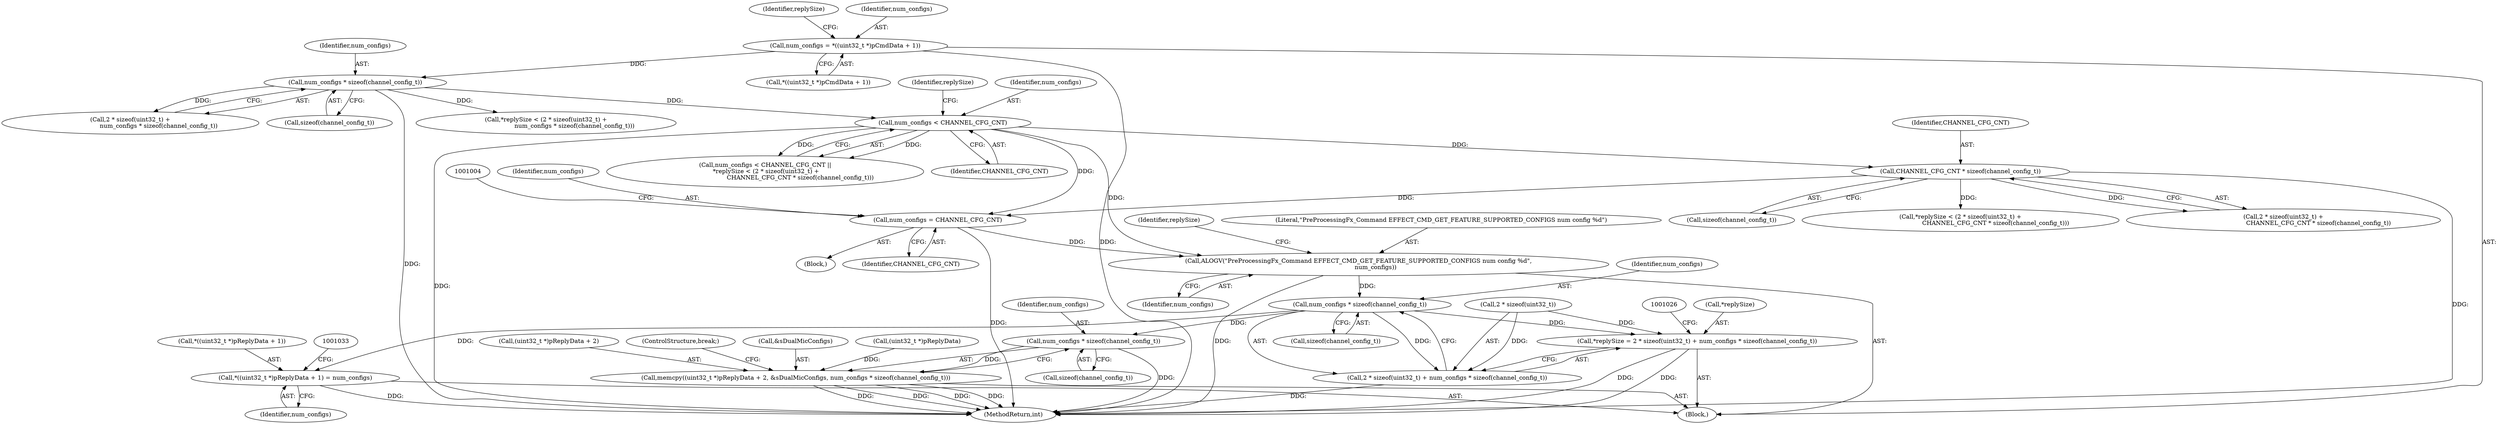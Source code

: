 digraph "0_Android_aeea52da00d210587fb3ed895de3d5f2e0264c88_9@API" {
"1001018" [label="(Call,num_configs * sizeof(channel_config_t))"];
"1001007" [label="(Call,ALOGV(\"PreProcessingFx_Command EFFECT_CMD_GET_FEATURE_SUPPORTED_CONFIGS num config %d\",\n                  num_configs))"];
"1000998" [label="(Call,num_configs = CHANNEL_CFG_CNT)"];
"1000973" [label="(Call,num_configs < CHANNEL_CFG_CNT)"];
"1000951" [label="(Call,num_configs * sizeof(channel_config_t))"];
"1000934" [label="(Call,num_configs = *((uint32_t *)pCmdData + 1))"];
"1000984" [label="(Call,CHANNEL_CFG_CNT * sizeof(channel_config_t))"];
"1001010" [label="(Call,*replySize = 2 * sizeof(uint32_t) + num_configs * sizeof(channel_config_t))"];
"1001013" [label="(Call,2 * sizeof(uint32_t) + num_configs * sizeof(channel_config_t))"];
"1001022" [label="(Call,*((uint32_t *)pReplyData + 1) = num_configs)"];
"1001038" [label="(Call,num_configs * sizeof(channel_config_t))"];
"1001030" [label="(Call,memcpy((uint32_t *)pReplyData + 2, &sDualMicConfigs, num_configs * sizeof(channel_config_t)))"];
"1001019" [label="(Identifier,num_configs)"];
"1001029" [label="(Identifier,num_configs)"];
"1000998" [label="(Call,num_configs = CHANNEL_CFG_CNT)"];
"1000978" [label="(Identifier,replySize)"];
"1000945" [label="(Identifier,replySize)"];
"1001039" [label="(Identifier,num_configs)"];
"1000935" [label="(Identifier,num_configs)"];
"1000973" [label="(Call,num_configs < CHANNEL_CFG_CNT)"];
"1000865" [label="(Block,)"];
"1000979" [label="(Call,2 * sizeof(uint32_t) +\n                                     CHANNEL_CFG_CNT * sizeof(channel_config_t))"];
"1001042" [label="(ControlStructure,break;)"];
"1001007" [label="(Call,ALOGV(\"PreProcessingFx_Command EFFECT_CMD_GET_FEATURE_SUPPORTED_CONFIGS num config %d\",\n                  num_configs))"];
"1001020" [label="(Call,sizeof(channel_config_t))"];
"1000972" [label="(Call,num_configs < CHANNEL_CFG_CNT ||\n *replySize < (2 * sizeof(uint32_t) +\n                                     CHANNEL_CFG_CNT * sizeof(channel_config_t)))"];
"1001023" [label="(Call,*((uint32_t *)pReplyData + 1))"];
"1000985" [label="(Identifier,CHANNEL_CFG_CNT)"];
"1001036" [label="(Call,&sDualMicConfigs)"];
"1001012" [label="(Identifier,replySize)"];
"1001014" [label="(Call,2 * sizeof(uint32_t))"];
"1000951" [label="(Call,num_configs * sizeof(channel_config_t))"];
"1001030" [label="(Call,memcpy((uint32_t *)pReplyData + 2, &sDualMicConfigs, num_configs * sizeof(channel_config_t)))"];
"1000974" [label="(Identifier,num_configs)"];
"1000975" [label="(Identifier,CHANNEL_CFG_CNT)"];
"1000986" [label="(Call,sizeof(channel_config_t))"];
"1001032" [label="(Call,(uint32_t *)pReplyData)"];
"1001010" [label="(Call,*replySize = 2 * sizeof(uint32_t) + num_configs * sizeof(channel_config_t))"];
"1000976" [label="(Call,*replySize < (2 * sizeof(uint32_t) +\n                                     CHANNEL_CFG_CNT * sizeof(channel_config_t)))"];
"1001018" [label="(Call,num_configs * sizeof(channel_config_t))"];
"1001011" [label="(Call,*replySize)"];
"1001000" [label="(Identifier,CHANNEL_CFG_CNT)"];
"1001022" [label="(Call,*((uint32_t *)pReplyData + 1) = num_configs)"];
"1001318" [label="(MethodReturn,int)"];
"1000943" [label="(Call,*replySize < (2 * sizeof(uint32_t) +\n                              num_configs * sizeof(channel_config_t)))"];
"1001031" [label="(Call,(uint32_t *)pReplyData + 2)"];
"1001009" [label="(Identifier,num_configs)"];
"1001013" [label="(Call,2 * sizeof(uint32_t) + num_configs * sizeof(channel_config_t))"];
"1001008" [label="(Literal,\"PreProcessingFx_Command EFFECT_CMD_GET_FEATURE_SUPPORTED_CONFIGS num config %d\")"];
"1000999" [label="(Identifier,num_configs)"];
"1000946" [label="(Call,2 * sizeof(uint32_t) +\n                              num_configs * sizeof(channel_config_t))"];
"1000997" [label="(Block,)"];
"1000934" [label="(Call,num_configs = *((uint32_t *)pCmdData + 1))"];
"1000984" [label="(Call,CHANNEL_CFG_CNT * sizeof(channel_config_t))"];
"1000952" [label="(Identifier,num_configs)"];
"1001038" [label="(Call,num_configs * sizeof(channel_config_t))"];
"1001040" [label="(Call,sizeof(channel_config_t))"];
"1000953" [label="(Call,sizeof(channel_config_t))"];
"1000936" [label="(Call,*((uint32_t *)pCmdData + 1))"];
"1001018" -> "1001013"  [label="AST: "];
"1001018" -> "1001020"  [label="CFG: "];
"1001019" -> "1001018"  [label="AST: "];
"1001020" -> "1001018"  [label="AST: "];
"1001013" -> "1001018"  [label="CFG: "];
"1001018" -> "1001010"  [label="DDG: "];
"1001018" -> "1001013"  [label="DDG: "];
"1001007" -> "1001018"  [label="DDG: "];
"1001018" -> "1001022"  [label="DDG: "];
"1001018" -> "1001038"  [label="DDG: "];
"1001007" -> "1000865"  [label="AST: "];
"1001007" -> "1001009"  [label="CFG: "];
"1001008" -> "1001007"  [label="AST: "];
"1001009" -> "1001007"  [label="AST: "];
"1001012" -> "1001007"  [label="CFG: "];
"1001007" -> "1001318"  [label="DDG: "];
"1000998" -> "1001007"  [label="DDG: "];
"1000973" -> "1001007"  [label="DDG: "];
"1000998" -> "1000997"  [label="AST: "];
"1000998" -> "1001000"  [label="CFG: "];
"1000999" -> "1000998"  [label="AST: "];
"1001000" -> "1000998"  [label="AST: "];
"1001004" -> "1000998"  [label="CFG: "];
"1000998" -> "1001318"  [label="DDG: "];
"1000973" -> "1000998"  [label="DDG: "];
"1000984" -> "1000998"  [label="DDG: "];
"1000973" -> "1000972"  [label="AST: "];
"1000973" -> "1000975"  [label="CFG: "];
"1000974" -> "1000973"  [label="AST: "];
"1000975" -> "1000973"  [label="AST: "];
"1000978" -> "1000973"  [label="CFG: "];
"1000972" -> "1000973"  [label="CFG: "];
"1000973" -> "1001318"  [label="DDG: "];
"1000973" -> "1000972"  [label="DDG: "];
"1000973" -> "1000972"  [label="DDG: "];
"1000951" -> "1000973"  [label="DDG: "];
"1000973" -> "1000984"  [label="DDG: "];
"1000951" -> "1000946"  [label="AST: "];
"1000951" -> "1000953"  [label="CFG: "];
"1000952" -> "1000951"  [label="AST: "];
"1000953" -> "1000951"  [label="AST: "];
"1000946" -> "1000951"  [label="CFG: "];
"1000951" -> "1001318"  [label="DDG: "];
"1000951" -> "1000943"  [label="DDG: "];
"1000951" -> "1000946"  [label="DDG: "];
"1000934" -> "1000951"  [label="DDG: "];
"1000934" -> "1000865"  [label="AST: "];
"1000934" -> "1000936"  [label="CFG: "];
"1000935" -> "1000934"  [label="AST: "];
"1000936" -> "1000934"  [label="AST: "];
"1000945" -> "1000934"  [label="CFG: "];
"1000934" -> "1001318"  [label="DDG: "];
"1000984" -> "1000979"  [label="AST: "];
"1000984" -> "1000986"  [label="CFG: "];
"1000985" -> "1000984"  [label="AST: "];
"1000986" -> "1000984"  [label="AST: "];
"1000979" -> "1000984"  [label="CFG: "];
"1000984" -> "1001318"  [label="DDG: "];
"1000984" -> "1000976"  [label="DDG: "];
"1000984" -> "1000979"  [label="DDG: "];
"1001010" -> "1000865"  [label="AST: "];
"1001010" -> "1001013"  [label="CFG: "];
"1001011" -> "1001010"  [label="AST: "];
"1001013" -> "1001010"  [label="AST: "];
"1001026" -> "1001010"  [label="CFG: "];
"1001010" -> "1001318"  [label="DDG: "];
"1001010" -> "1001318"  [label="DDG: "];
"1001014" -> "1001010"  [label="DDG: "];
"1001014" -> "1001013"  [label="AST: "];
"1001013" -> "1001318"  [label="DDG: "];
"1001014" -> "1001013"  [label="DDG: "];
"1001022" -> "1000865"  [label="AST: "];
"1001022" -> "1001029"  [label="CFG: "];
"1001023" -> "1001022"  [label="AST: "];
"1001029" -> "1001022"  [label="AST: "];
"1001033" -> "1001022"  [label="CFG: "];
"1001022" -> "1001318"  [label="DDG: "];
"1001038" -> "1001030"  [label="AST: "];
"1001038" -> "1001040"  [label="CFG: "];
"1001039" -> "1001038"  [label="AST: "];
"1001040" -> "1001038"  [label="AST: "];
"1001030" -> "1001038"  [label="CFG: "];
"1001038" -> "1001318"  [label="DDG: "];
"1001038" -> "1001030"  [label="DDG: "];
"1001030" -> "1000865"  [label="AST: "];
"1001031" -> "1001030"  [label="AST: "];
"1001036" -> "1001030"  [label="AST: "];
"1001042" -> "1001030"  [label="CFG: "];
"1001030" -> "1001318"  [label="DDG: "];
"1001030" -> "1001318"  [label="DDG: "];
"1001030" -> "1001318"  [label="DDG: "];
"1001030" -> "1001318"  [label="DDG: "];
"1001032" -> "1001030"  [label="DDG: "];
}
